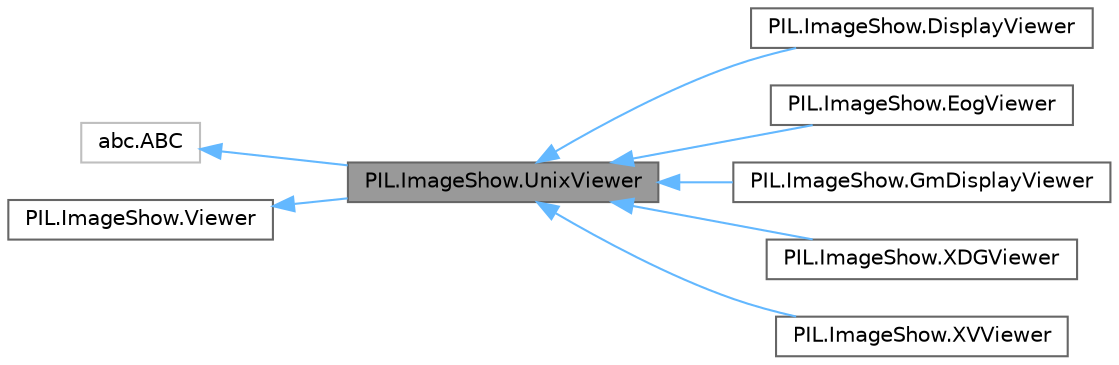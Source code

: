 digraph "PIL.ImageShow.UnixViewer"
{
 // LATEX_PDF_SIZE
  bgcolor="transparent";
  edge [fontname=Helvetica,fontsize=10,labelfontname=Helvetica,labelfontsize=10];
  node [fontname=Helvetica,fontsize=10,shape=box,height=0.2,width=0.4];
  rankdir="LR";
  Node1 [id="Node000001",label="PIL.ImageShow.UnixViewer",height=0.2,width=0.4,color="gray40", fillcolor="grey60", style="filled", fontcolor="black",tooltip=" "];
  Node2 -> Node1 [id="edge1_Node000001_Node000002",dir="back",color="steelblue1",style="solid",tooltip=" "];
  Node2 [id="Node000002",label="abc.ABC",height=0.2,width=0.4,color="grey75", fillcolor="white", style="filled",tooltip=" "];
  Node3 -> Node1 [id="edge2_Node000001_Node000003",dir="back",color="steelblue1",style="solid",tooltip=" "];
  Node3 [id="Node000003",label="PIL.ImageShow.Viewer",height=0.2,width=0.4,color="gray40", fillcolor="white", style="filled",URL="$d8/d50/classPIL_1_1ImageShow_1_1Viewer.html",tooltip=" "];
  Node1 -> Node4 [id="edge3_Node000001_Node000004",dir="back",color="steelblue1",style="solid",tooltip=" "];
  Node4 [id="Node000004",label="PIL.ImageShow.DisplayViewer",height=0.2,width=0.4,color="gray40", fillcolor="white", style="filled",URL="$d7/d65/classPIL_1_1ImageShow_1_1DisplayViewer.html",tooltip=" "];
  Node1 -> Node5 [id="edge4_Node000001_Node000005",dir="back",color="steelblue1",style="solid",tooltip=" "];
  Node5 [id="Node000005",label="PIL.ImageShow.EogViewer",height=0.2,width=0.4,color="gray40", fillcolor="white", style="filled",URL="$dc/d03/classPIL_1_1ImageShow_1_1EogViewer.html",tooltip=" "];
  Node1 -> Node6 [id="edge5_Node000001_Node000006",dir="back",color="steelblue1",style="solid",tooltip=" "];
  Node6 [id="Node000006",label="PIL.ImageShow.GmDisplayViewer",height=0.2,width=0.4,color="gray40", fillcolor="white", style="filled",URL="$d3/d16/classPIL_1_1ImageShow_1_1GmDisplayViewer.html",tooltip=" "];
  Node1 -> Node7 [id="edge6_Node000001_Node000007",dir="back",color="steelblue1",style="solid",tooltip=" "];
  Node7 [id="Node000007",label="PIL.ImageShow.XDGViewer",height=0.2,width=0.4,color="gray40", fillcolor="white", style="filled",URL="$d9/dd5/classPIL_1_1ImageShow_1_1XDGViewer.html",tooltip=" "];
  Node1 -> Node8 [id="edge7_Node000001_Node000008",dir="back",color="steelblue1",style="solid",tooltip=" "];
  Node8 [id="Node000008",label="PIL.ImageShow.XVViewer",height=0.2,width=0.4,color="gray40", fillcolor="white", style="filled",URL="$d4/dbf/classPIL_1_1ImageShow_1_1XVViewer.html",tooltip=" "];
}

